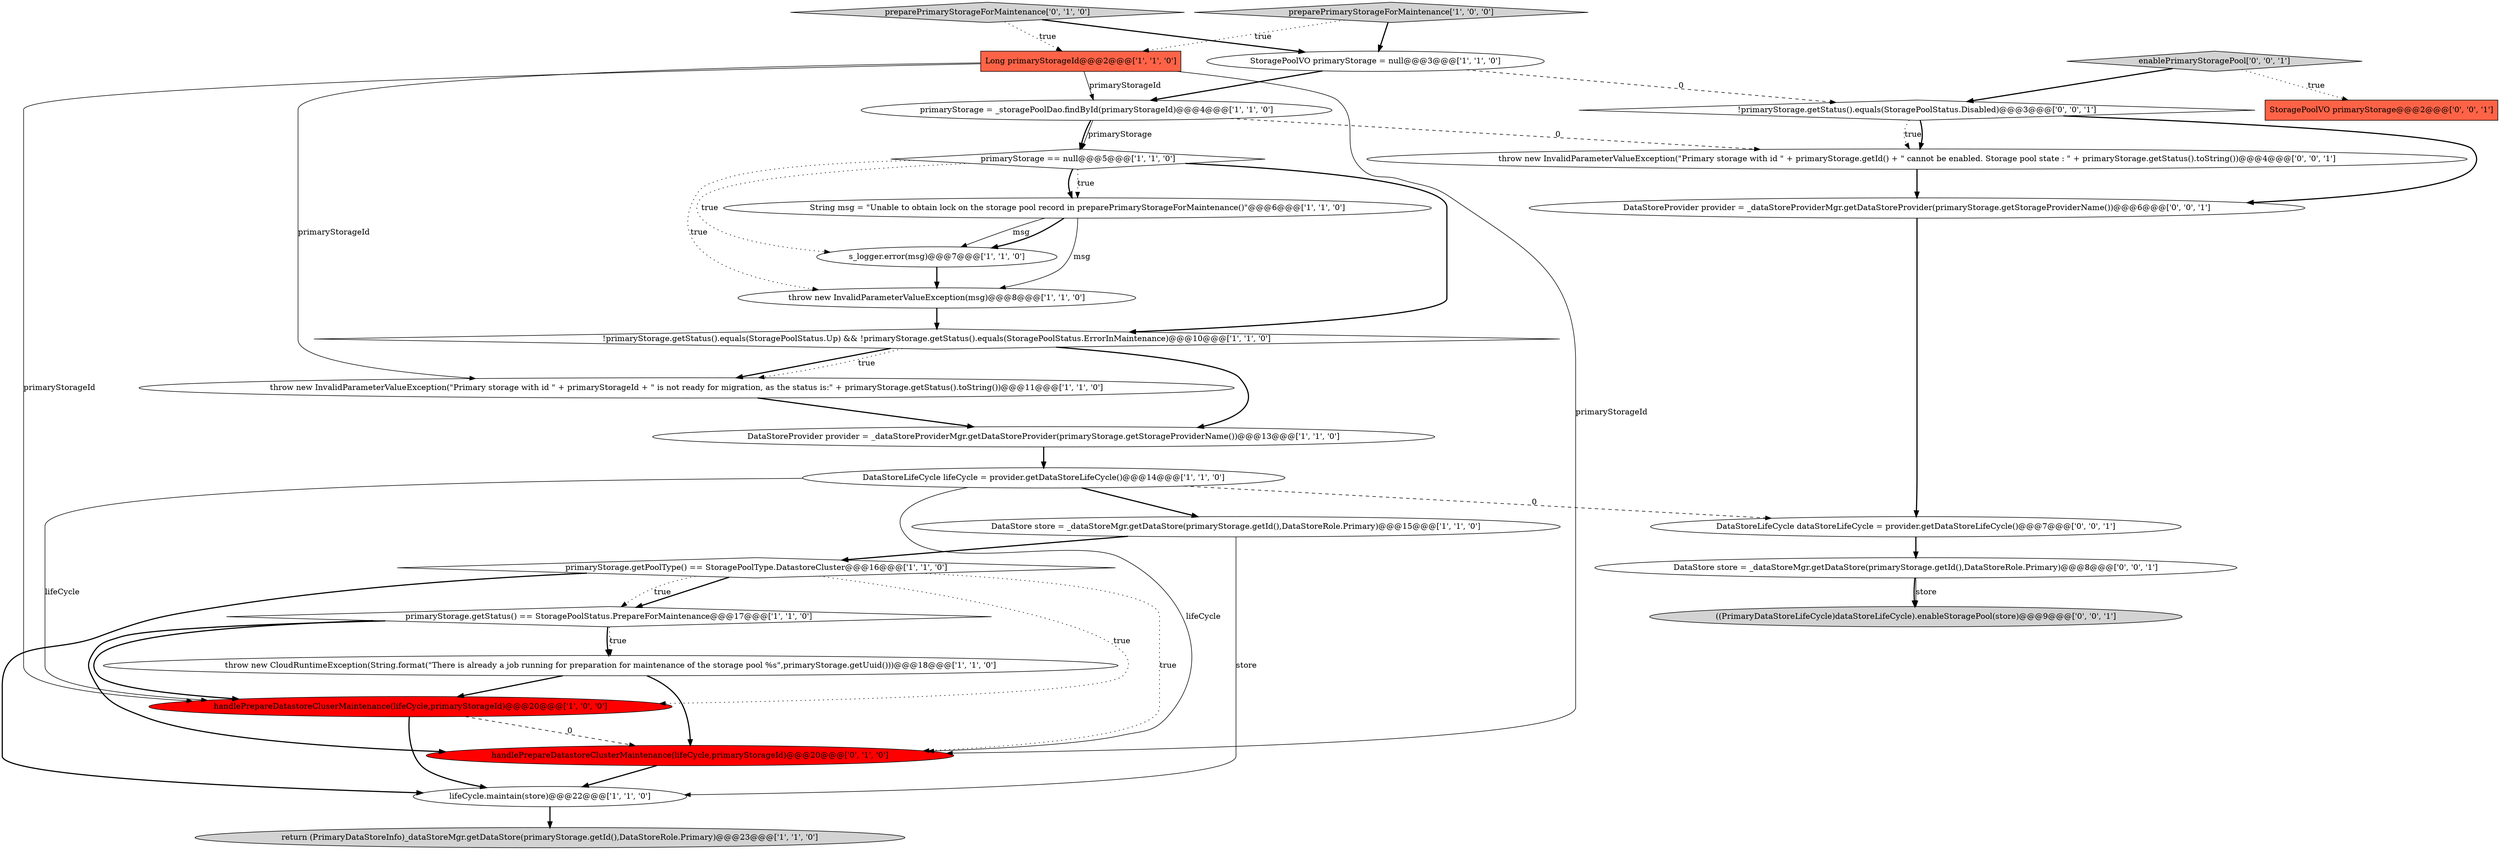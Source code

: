 digraph {
19 [style = filled, label = "handlePrepareDatastoreClusterMaintenance(lifeCycle,primaryStorageId)@@@20@@@['0', '1', '0']", fillcolor = red, shape = ellipse image = "AAA1AAABBB2BBB"];
11 [style = filled, label = "lifeCycle.maintain(store)@@@22@@@['1', '1', '0']", fillcolor = white, shape = ellipse image = "AAA0AAABBB1BBB"];
20 [style = filled, label = "preparePrimaryStorageForMaintenance['0', '1', '0']", fillcolor = lightgray, shape = diamond image = "AAA0AAABBB2BBB"];
14 [style = filled, label = "DataStore store = _dataStoreMgr.getDataStore(primaryStorage.getId(),DataStoreRole.Primary)@@@15@@@['1', '1', '0']", fillcolor = white, shape = ellipse image = "AAA0AAABBB1BBB"];
0 [style = filled, label = "!primaryStorage.getStatus().equals(StoragePoolStatus.Up) && !primaryStorage.getStatus().equals(StoragePoolStatus.ErrorInMaintenance)@@@10@@@['1', '1', '0']", fillcolor = white, shape = diamond image = "AAA0AAABBB1BBB"];
22 [style = filled, label = "!primaryStorage.getStatus().equals(StoragePoolStatus.Disabled)@@@3@@@['0', '0', '1']", fillcolor = white, shape = diamond image = "AAA0AAABBB3BBB"];
4 [style = filled, label = "Long primaryStorageId@@@2@@@['1', '1', '0']", fillcolor = tomato, shape = box image = "AAA0AAABBB1BBB"];
9 [style = filled, label = "preparePrimaryStorageForMaintenance['1', '0', '0']", fillcolor = lightgray, shape = diamond image = "AAA0AAABBB1BBB"];
3 [style = filled, label = "DataStoreProvider provider = _dataStoreProviderMgr.getDataStoreProvider(primaryStorage.getStorageProviderName())@@@13@@@['1', '1', '0']", fillcolor = white, shape = ellipse image = "AAA0AAABBB1BBB"];
25 [style = filled, label = "DataStoreLifeCycle dataStoreLifeCycle = provider.getDataStoreLifeCycle()@@@7@@@['0', '0', '1']", fillcolor = white, shape = ellipse image = "AAA0AAABBB3BBB"];
10 [style = filled, label = "primaryStorage = _storagePoolDao.findById(primaryStorageId)@@@4@@@['1', '1', '0']", fillcolor = white, shape = ellipse image = "AAA0AAABBB1BBB"];
27 [style = filled, label = "((PrimaryDataStoreLifeCycle)dataStoreLifeCycle).enableStoragePool(store)@@@9@@@['0', '0', '1']", fillcolor = lightgray, shape = ellipse image = "AAA0AAABBB3BBB"];
12 [style = filled, label = "primaryStorage.getStatus() == StoragePoolStatus.PrepareForMaintenance@@@17@@@['1', '1', '0']", fillcolor = white, shape = diamond image = "AAA0AAABBB1BBB"];
28 [style = filled, label = "DataStoreProvider provider = _dataStoreProviderMgr.getDataStoreProvider(primaryStorage.getStorageProviderName())@@@6@@@['0', '0', '1']", fillcolor = white, shape = ellipse image = "AAA0AAABBB3BBB"];
13 [style = filled, label = "return (PrimaryDataStoreInfo)_dataStoreMgr.getDataStore(primaryStorage.getId(),DataStoreRole.Primary)@@@23@@@['1', '1', '0']", fillcolor = lightgray, shape = ellipse image = "AAA0AAABBB1BBB"];
1 [style = filled, label = "s_logger.error(msg)@@@7@@@['1', '1', '0']", fillcolor = white, shape = ellipse image = "AAA0AAABBB1BBB"];
8 [style = filled, label = "primaryStorage == null@@@5@@@['1', '1', '0']", fillcolor = white, shape = diamond image = "AAA0AAABBB1BBB"];
26 [style = filled, label = "DataStore store = _dataStoreMgr.getDataStore(primaryStorage.getId(),DataStoreRole.Primary)@@@8@@@['0', '0', '1']", fillcolor = white, shape = ellipse image = "AAA0AAABBB3BBB"];
7 [style = filled, label = "throw new InvalidParameterValueException(\"Primary storage with id \" + primaryStorageId + \" is not ready for migration, as the status is:\" + primaryStorage.getStatus().toString())@@@11@@@['1', '1', '0']", fillcolor = white, shape = ellipse image = "AAA0AAABBB1BBB"];
21 [style = filled, label = "StoragePoolVO primaryStorage@@@2@@@['0', '0', '1']", fillcolor = tomato, shape = box image = "AAA0AAABBB3BBB"];
18 [style = filled, label = "throw new InvalidParameterValueException(msg)@@@8@@@['1', '1', '0']", fillcolor = white, shape = ellipse image = "AAA0AAABBB1BBB"];
16 [style = filled, label = "DataStoreLifeCycle lifeCycle = provider.getDataStoreLifeCycle()@@@14@@@['1', '1', '0']", fillcolor = white, shape = ellipse image = "AAA0AAABBB1BBB"];
17 [style = filled, label = "StoragePoolVO primaryStorage = null@@@3@@@['1', '1', '0']", fillcolor = white, shape = ellipse image = "AAA0AAABBB1BBB"];
23 [style = filled, label = "enablePrimaryStoragePool['0', '0', '1']", fillcolor = lightgray, shape = diamond image = "AAA0AAABBB3BBB"];
2 [style = filled, label = "primaryStorage.getPoolType() == StoragePoolType.DatastoreCluster@@@16@@@['1', '1', '0']", fillcolor = white, shape = diamond image = "AAA0AAABBB1BBB"];
24 [style = filled, label = "throw new InvalidParameterValueException(\"Primary storage with id \" + primaryStorage.getId() + \" cannot be enabled. Storage pool state : \" + primaryStorage.getStatus().toString())@@@4@@@['0', '0', '1']", fillcolor = white, shape = ellipse image = "AAA0AAABBB3BBB"];
15 [style = filled, label = "throw new CloudRuntimeException(String.format(\"There is already a job running for preparation for maintenance of the storage pool %s\",primaryStorage.getUuid()))@@@18@@@['1', '1', '0']", fillcolor = white, shape = ellipse image = "AAA0AAABBB1BBB"];
6 [style = filled, label = "String msg = \"Unable to obtain lock on the storage pool record in preparePrimaryStorageForMaintenance()\"@@@6@@@['1', '1', '0']", fillcolor = white, shape = ellipse image = "AAA0AAABBB1BBB"];
5 [style = filled, label = "handlePrepareDatastoreCluserMaintenance(lifeCycle,primaryStorageId)@@@20@@@['1', '0', '0']", fillcolor = red, shape = ellipse image = "AAA1AAABBB1BBB"];
4->19 [style = solid, label="primaryStorageId"];
17->10 [style = bold, label=""];
0->3 [style = bold, label=""];
24->28 [style = bold, label=""];
20->17 [style = bold, label=""];
12->5 [style = bold, label=""];
6->18 [style = solid, label="msg"];
16->25 [style = dashed, label="0"];
16->19 [style = solid, label="lifeCycle"];
12->15 [style = bold, label=""];
23->21 [style = dotted, label="true"];
12->15 [style = dotted, label="true"];
9->17 [style = bold, label=""];
4->10 [style = solid, label="primaryStorageId"];
8->6 [style = bold, label=""];
1->18 [style = bold, label=""];
19->11 [style = bold, label=""];
22->28 [style = bold, label=""];
22->24 [style = dotted, label="true"];
3->16 [style = bold, label=""];
15->19 [style = bold, label=""];
4->5 [style = solid, label="primaryStorageId"];
7->3 [style = bold, label=""];
2->12 [style = bold, label=""];
15->5 [style = bold, label=""];
0->7 [style = bold, label=""];
26->27 [style = solid, label="store"];
6->1 [style = solid, label="msg"];
8->0 [style = bold, label=""];
2->19 [style = dotted, label="true"];
8->1 [style = dotted, label="true"];
6->1 [style = bold, label=""];
26->27 [style = bold, label=""];
23->22 [style = bold, label=""];
8->6 [style = dotted, label="true"];
10->8 [style = bold, label=""];
20->4 [style = dotted, label="true"];
14->11 [style = solid, label="store"];
11->13 [style = bold, label=""];
25->26 [style = bold, label=""];
2->12 [style = dotted, label="true"];
28->25 [style = bold, label=""];
8->18 [style = dotted, label="true"];
16->14 [style = bold, label=""];
9->4 [style = dotted, label="true"];
14->2 [style = bold, label=""];
5->11 [style = bold, label=""];
22->24 [style = bold, label=""];
12->19 [style = bold, label=""];
2->5 [style = dotted, label="true"];
5->19 [style = dashed, label="0"];
10->8 [style = solid, label="primaryStorage"];
16->5 [style = solid, label="lifeCycle"];
18->0 [style = bold, label=""];
2->11 [style = bold, label=""];
10->24 [style = dashed, label="0"];
0->7 [style = dotted, label="true"];
4->7 [style = solid, label="primaryStorageId"];
17->22 [style = dashed, label="0"];
}
